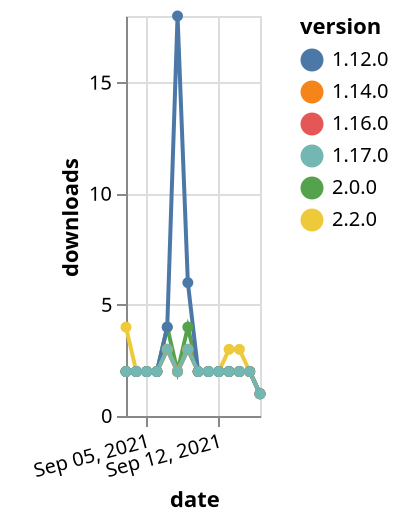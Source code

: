 {"$schema": "https://vega.github.io/schema/vega-lite/v5.json", "description": "A simple bar chart with embedded data.", "data": {"values": [{"date": "2021-09-03", "total": 1630, "delta": 2, "version": "1.16.0"}, {"date": "2021-09-04", "total": 1632, "delta": 2, "version": "1.16.0"}, {"date": "2021-09-05", "total": 1634, "delta": 2, "version": "1.16.0"}, {"date": "2021-09-06", "total": 1636, "delta": 2, "version": "1.16.0"}, {"date": "2021-09-07", "total": 1639, "delta": 3, "version": "1.16.0"}, {"date": "2021-09-08", "total": 1641, "delta": 2, "version": "1.16.0"}, {"date": "2021-09-09", "total": 1644, "delta": 3, "version": "1.16.0"}, {"date": "2021-09-10", "total": 1646, "delta": 2, "version": "1.16.0"}, {"date": "2021-09-11", "total": 1648, "delta": 2, "version": "1.16.0"}, {"date": "2021-09-12", "total": 1650, "delta": 2, "version": "1.16.0"}, {"date": "2021-09-13", "total": 1652, "delta": 2, "version": "1.16.0"}, {"date": "2021-09-14", "total": 1654, "delta": 2, "version": "1.16.0"}, {"date": "2021-09-15", "total": 1656, "delta": 2, "version": "1.16.0"}, {"date": "2021-09-16", "total": 1657, "delta": 1, "version": "1.16.0"}, {"date": "2021-09-03", "total": 690, "delta": 2, "version": "2.0.0"}, {"date": "2021-09-04", "total": 692, "delta": 2, "version": "2.0.0"}, {"date": "2021-09-05", "total": 694, "delta": 2, "version": "2.0.0"}, {"date": "2021-09-06", "total": 696, "delta": 2, "version": "2.0.0"}, {"date": "2021-09-07", "total": 700, "delta": 4, "version": "2.0.0"}, {"date": "2021-09-08", "total": 702, "delta": 2, "version": "2.0.0"}, {"date": "2021-09-09", "total": 706, "delta": 4, "version": "2.0.0"}, {"date": "2021-09-10", "total": 708, "delta": 2, "version": "2.0.0"}, {"date": "2021-09-11", "total": 710, "delta": 2, "version": "2.0.0"}, {"date": "2021-09-12", "total": 712, "delta": 2, "version": "2.0.0"}, {"date": "2021-09-13", "total": 714, "delta": 2, "version": "2.0.0"}, {"date": "2021-09-14", "total": 716, "delta": 2, "version": "2.0.0"}, {"date": "2021-09-15", "total": 718, "delta": 2, "version": "2.0.0"}, {"date": "2021-09-16", "total": 719, "delta": 1, "version": "2.0.0"}, {"date": "2021-09-03", "total": 215, "delta": 4, "version": "2.2.0"}, {"date": "2021-09-04", "total": 217, "delta": 2, "version": "2.2.0"}, {"date": "2021-09-05", "total": 219, "delta": 2, "version": "2.2.0"}, {"date": "2021-09-06", "total": 221, "delta": 2, "version": "2.2.0"}, {"date": "2021-09-07", "total": 224, "delta": 3, "version": "2.2.0"}, {"date": "2021-09-08", "total": 226, "delta": 2, "version": "2.2.0"}, {"date": "2021-09-09", "total": 229, "delta": 3, "version": "2.2.0"}, {"date": "2021-09-10", "total": 231, "delta": 2, "version": "2.2.0"}, {"date": "2021-09-11", "total": 233, "delta": 2, "version": "2.2.0"}, {"date": "2021-09-12", "total": 235, "delta": 2, "version": "2.2.0"}, {"date": "2021-09-13", "total": 238, "delta": 3, "version": "2.2.0"}, {"date": "2021-09-14", "total": 241, "delta": 3, "version": "2.2.0"}, {"date": "2021-09-15", "total": 243, "delta": 2, "version": "2.2.0"}, {"date": "2021-09-16", "total": 244, "delta": 1, "version": "2.2.0"}, {"date": "2021-09-03", "total": 2064, "delta": 2, "version": "1.14.0"}, {"date": "2021-09-04", "total": 2066, "delta": 2, "version": "1.14.0"}, {"date": "2021-09-05", "total": 2068, "delta": 2, "version": "1.14.0"}, {"date": "2021-09-06", "total": 2070, "delta": 2, "version": "1.14.0"}, {"date": "2021-09-07", "total": 2073, "delta": 3, "version": "1.14.0"}, {"date": "2021-09-08", "total": 2075, "delta": 2, "version": "1.14.0"}, {"date": "2021-09-09", "total": 2078, "delta": 3, "version": "1.14.0"}, {"date": "2021-09-10", "total": 2080, "delta": 2, "version": "1.14.0"}, {"date": "2021-09-11", "total": 2082, "delta": 2, "version": "1.14.0"}, {"date": "2021-09-12", "total": 2084, "delta": 2, "version": "1.14.0"}, {"date": "2021-09-13", "total": 2086, "delta": 2, "version": "1.14.0"}, {"date": "2021-09-14", "total": 2088, "delta": 2, "version": "1.14.0"}, {"date": "2021-09-15", "total": 2090, "delta": 2, "version": "1.14.0"}, {"date": "2021-09-16", "total": 2091, "delta": 1, "version": "1.14.0"}, {"date": "2021-09-03", "total": 2507, "delta": 2, "version": "1.12.0"}, {"date": "2021-09-04", "total": 2509, "delta": 2, "version": "1.12.0"}, {"date": "2021-09-05", "total": 2511, "delta": 2, "version": "1.12.0"}, {"date": "2021-09-06", "total": 2513, "delta": 2, "version": "1.12.0"}, {"date": "2021-09-07", "total": 2517, "delta": 4, "version": "1.12.0"}, {"date": "2021-09-08", "total": 2535, "delta": 18, "version": "1.12.0"}, {"date": "2021-09-09", "total": 2541, "delta": 6, "version": "1.12.0"}, {"date": "2021-09-10", "total": 2543, "delta": 2, "version": "1.12.0"}, {"date": "2021-09-11", "total": 2545, "delta": 2, "version": "1.12.0"}, {"date": "2021-09-12", "total": 2547, "delta": 2, "version": "1.12.0"}, {"date": "2021-09-13", "total": 2549, "delta": 2, "version": "1.12.0"}, {"date": "2021-09-14", "total": 2551, "delta": 2, "version": "1.12.0"}, {"date": "2021-09-15", "total": 2553, "delta": 2, "version": "1.12.0"}, {"date": "2021-09-16", "total": 2554, "delta": 1, "version": "1.12.0"}, {"date": "2021-09-03", "total": 1438, "delta": 2, "version": "1.17.0"}, {"date": "2021-09-04", "total": 1440, "delta": 2, "version": "1.17.0"}, {"date": "2021-09-05", "total": 1442, "delta": 2, "version": "1.17.0"}, {"date": "2021-09-06", "total": 1444, "delta": 2, "version": "1.17.0"}, {"date": "2021-09-07", "total": 1447, "delta": 3, "version": "1.17.0"}, {"date": "2021-09-08", "total": 1449, "delta": 2, "version": "1.17.0"}, {"date": "2021-09-09", "total": 1452, "delta": 3, "version": "1.17.0"}, {"date": "2021-09-10", "total": 1454, "delta": 2, "version": "1.17.0"}, {"date": "2021-09-11", "total": 1456, "delta": 2, "version": "1.17.0"}, {"date": "2021-09-12", "total": 1458, "delta": 2, "version": "1.17.0"}, {"date": "2021-09-13", "total": 1460, "delta": 2, "version": "1.17.0"}, {"date": "2021-09-14", "total": 1462, "delta": 2, "version": "1.17.0"}, {"date": "2021-09-15", "total": 1464, "delta": 2, "version": "1.17.0"}, {"date": "2021-09-16", "total": 1465, "delta": 1, "version": "1.17.0"}]}, "width": "container", "mark": {"type": "line", "point": {"filled": true}}, "encoding": {"x": {"field": "date", "type": "temporal", "timeUnit": "yearmonthdate", "title": "date", "axis": {"labelAngle": -15}}, "y": {"field": "delta", "type": "quantitative", "title": "downloads"}, "color": {"field": "version", "type": "nominal"}, "tooltip": {"field": "delta"}}}